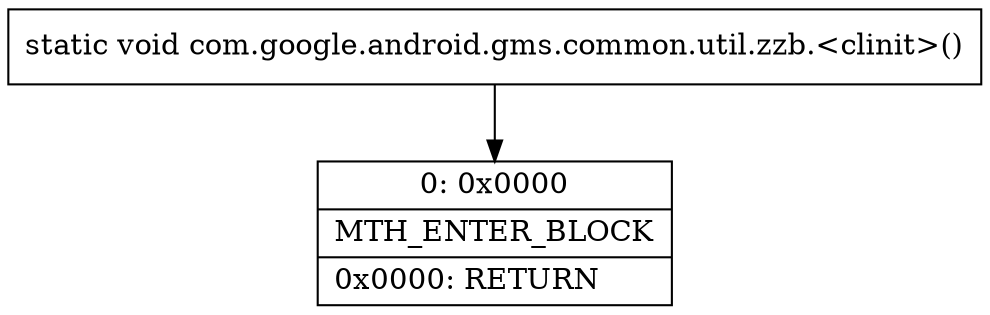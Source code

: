 digraph "CFG forcom.google.android.gms.common.util.zzb.\<clinit\>()V" {
Node_0 [shape=record,label="{0\:\ 0x0000|MTH_ENTER_BLOCK\l|0x0000: RETURN   \l}"];
MethodNode[shape=record,label="{static void com.google.android.gms.common.util.zzb.\<clinit\>() }"];
MethodNode -> Node_0;
}

